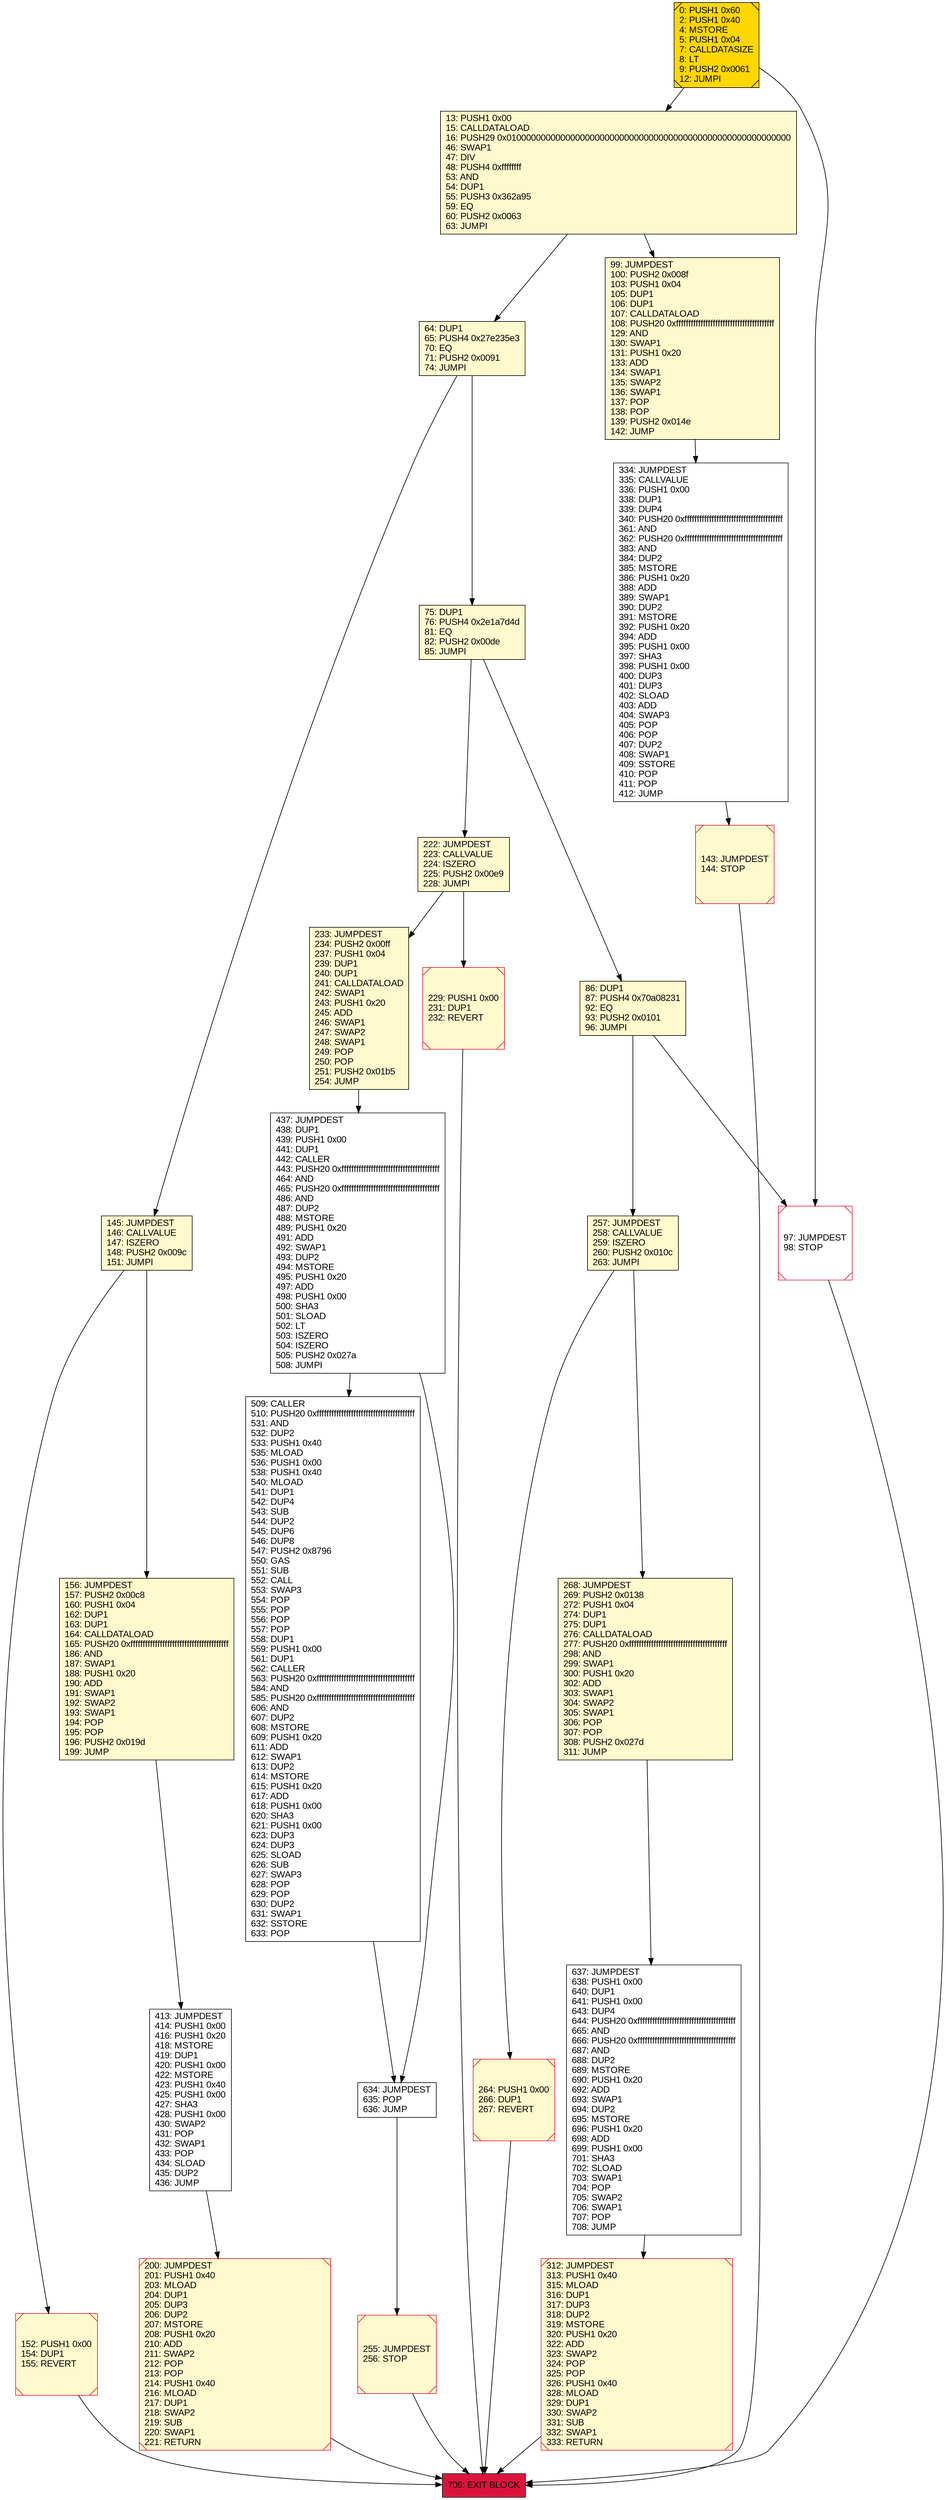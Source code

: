 digraph G {
bgcolor=transparent rankdir=UD;
node [shape=box style=filled color=black fillcolor=white fontname=arial fontcolor=black];
229 [label="229: PUSH1 0x00\l231: DUP1\l232: REVERT\l" fillcolor=lemonchiffon shape=Msquare color=crimson ];
509 [label="509: CALLER\l510: PUSH20 0xffffffffffffffffffffffffffffffffffffffff\l531: AND\l532: DUP2\l533: PUSH1 0x40\l535: MLOAD\l536: PUSH1 0x00\l538: PUSH1 0x40\l540: MLOAD\l541: DUP1\l542: DUP4\l543: SUB\l544: DUP2\l545: DUP6\l546: DUP8\l547: PUSH2 0x8796\l550: GAS\l551: SUB\l552: CALL\l553: SWAP3\l554: POP\l555: POP\l556: POP\l557: POP\l558: DUP1\l559: PUSH1 0x00\l561: DUP1\l562: CALLER\l563: PUSH20 0xffffffffffffffffffffffffffffffffffffffff\l584: AND\l585: PUSH20 0xffffffffffffffffffffffffffffffffffffffff\l606: AND\l607: DUP2\l608: MSTORE\l609: PUSH1 0x20\l611: ADD\l612: SWAP1\l613: DUP2\l614: MSTORE\l615: PUSH1 0x20\l617: ADD\l618: PUSH1 0x00\l620: SHA3\l621: PUSH1 0x00\l623: DUP3\l624: DUP3\l625: SLOAD\l626: SUB\l627: SWAP3\l628: POP\l629: POP\l630: DUP2\l631: SWAP1\l632: SSTORE\l633: POP\l" ];
64 [label="64: DUP1\l65: PUSH4 0x27e235e3\l70: EQ\l71: PUSH2 0x0091\l74: JUMPI\l" fillcolor=lemonchiffon ];
709 [label="709: EXIT BLOCK\l" fillcolor=crimson ];
413 [label="413: JUMPDEST\l414: PUSH1 0x00\l416: PUSH1 0x20\l418: MSTORE\l419: DUP1\l420: PUSH1 0x00\l422: MSTORE\l423: PUSH1 0x40\l425: PUSH1 0x00\l427: SHA3\l428: PUSH1 0x00\l430: SWAP2\l431: POP\l432: SWAP1\l433: POP\l434: SLOAD\l435: DUP2\l436: JUMP\l" ];
257 [label="257: JUMPDEST\l258: CALLVALUE\l259: ISZERO\l260: PUSH2 0x010c\l263: JUMPI\l" fillcolor=lemonchiffon ];
312 [label="312: JUMPDEST\l313: PUSH1 0x40\l315: MLOAD\l316: DUP1\l317: DUP3\l318: DUP2\l319: MSTORE\l320: PUSH1 0x20\l322: ADD\l323: SWAP2\l324: POP\l325: POP\l326: PUSH1 0x40\l328: MLOAD\l329: DUP1\l330: SWAP2\l331: SUB\l332: SWAP1\l333: RETURN\l" fillcolor=lemonchiffon shape=Msquare color=crimson ];
222 [label="222: JUMPDEST\l223: CALLVALUE\l224: ISZERO\l225: PUSH2 0x00e9\l228: JUMPI\l" fillcolor=lemonchiffon ];
13 [label="13: PUSH1 0x00\l15: CALLDATALOAD\l16: PUSH29 0x0100000000000000000000000000000000000000000000000000000000\l46: SWAP1\l47: DIV\l48: PUSH4 0xffffffff\l53: AND\l54: DUP1\l55: PUSH3 0x362a95\l59: EQ\l60: PUSH2 0x0063\l63: JUMPI\l" fillcolor=lemonchiffon ];
86 [label="86: DUP1\l87: PUSH4 0x70a08231\l92: EQ\l93: PUSH2 0x0101\l96: JUMPI\l" fillcolor=lemonchiffon ];
143 [label="143: JUMPDEST\l144: STOP\l" fillcolor=lemonchiffon shape=Msquare color=crimson ];
634 [label="634: JUMPDEST\l635: POP\l636: JUMP\l" ];
156 [label="156: JUMPDEST\l157: PUSH2 0x00c8\l160: PUSH1 0x04\l162: DUP1\l163: DUP1\l164: CALLDATALOAD\l165: PUSH20 0xffffffffffffffffffffffffffffffffffffffff\l186: AND\l187: SWAP1\l188: PUSH1 0x20\l190: ADD\l191: SWAP1\l192: SWAP2\l193: SWAP1\l194: POP\l195: POP\l196: PUSH2 0x019d\l199: JUMP\l" fillcolor=lemonchiffon ];
334 [label="334: JUMPDEST\l335: CALLVALUE\l336: PUSH1 0x00\l338: DUP1\l339: DUP4\l340: PUSH20 0xffffffffffffffffffffffffffffffffffffffff\l361: AND\l362: PUSH20 0xffffffffffffffffffffffffffffffffffffffff\l383: AND\l384: DUP2\l385: MSTORE\l386: PUSH1 0x20\l388: ADD\l389: SWAP1\l390: DUP2\l391: MSTORE\l392: PUSH1 0x20\l394: ADD\l395: PUSH1 0x00\l397: SHA3\l398: PUSH1 0x00\l400: DUP3\l401: DUP3\l402: SLOAD\l403: ADD\l404: SWAP3\l405: POP\l406: POP\l407: DUP2\l408: SWAP1\l409: SSTORE\l410: POP\l411: POP\l412: JUMP\l" ];
264 [label="264: PUSH1 0x00\l266: DUP1\l267: REVERT\l" fillcolor=lemonchiffon shape=Msquare color=crimson ];
637 [label="637: JUMPDEST\l638: PUSH1 0x00\l640: DUP1\l641: PUSH1 0x00\l643: DUP4\l644: PUSH20 0xffffffffffffffffffffffffffffffffffffffff\l665: AND\l666: PUSH20 0xffffffffffffffffffffffffffffffffffffffff\l687: AND\l688: DUP2\l689: MSTORE\l690: PUSH1 0x20\l692: ADD\l693: SWAP1\l694: DUP2\l695: MSTORE\l696: PUSH1 0x20\l698: ADD\l699: PUSH1 0x00\l701: SHA3\l702: SLOAD\l703: SWAP1\l704: POP\l705: SWAP2\l706: SWAP1\l707: POP\l708: JUMP\l" ];
0 [label="0: PUSH1 0x60\l2: PUSH1 0x40\l4: MSTORE\l5: PUSH1 0x04\l7: CALLDATASIZE\l8: LT\l9: PUSH2 0x0061\l12: JUMPI\l" fillcolor=lemonchiffon shape=Msquare fillcolor=gold ];
75 [label="75: DUP1\l76: PUSH4 0x2e1a7d4d\l81: EQ\l82: PUSH2 0x00de\l85: JUMPI\l" fillcolor=lemonchiffon ];
233 [label="233: JUMPDEST\l234: PUSH2 0x00ff\l237: PUSH1 0x04\l239: DUP1\l240: DUP1\l241: CALLDATALOAD\l242: SWAP1\l243: PUSH1 0x20\l245: ADD\l246: SWAP1\l247: SWAP2\l248: SWAP1\l249: POP\l250: POP\l251: PUSH2 0x01b5\l254: JUMP\l" fillcolor=lemonchiffon ];
255 [label="255: JUMPDEST\l256: STOP\l" fillcolor=lemonchiffon shape=Msquare color=crimson ];
97 [label="97: JUMPDEST\l98: STOP\l" shape=Msquare color=crimson ];
145 [label="145: JUMPDEST\l146: CALLVALUE\l147: ISZERO\l148: PUSH2 0x009c\l151: JUMPI\l" fillcolor=lemonchiffon ];
99 [label="99: JUMPDEST\l100: PUSH2 0x008f\l103: PUSH1 0x04\l105: DUP1\l106: DUP1\l107: CALLDATALOAD\l108: PUSH20 0xffffffffffffffffffffffffffffffffffffffff\l129: AND\l130: SWAP1\l131: PUSH1 0x20\l133: ADD\l134: SWAP1\l135: SWAP2\l136: SWAP1\l137: POP\l138: POP\l139: PUSH2 0x014e\l142: JUMP\l" fillcolor=lemonchiffon ];
152 [label="152: PUSH1 0x00\l154: DUP1\l155: REVERT\l" fillcolor=lemonchiffon shape=Msquare color=crimson ];
200 [label="200: JUMPDEST\l201: PUSH1 0x40\l203: MLOAD\l204: DUP1\l205: DUP3\l206: DUP2\l207: MSTORE\l208: PUSH1 0x20\l210: ADD\l211: SWAP2\l212: POP\l213: POP\l214: PUSH1 0x40\l216: MLOAD\l217: DUP1\l218: SWAP2\l219: SUB\l220: SWAP1\l221: RETURN\l" fillcolor=lemonchiffon shape=Msquare color=crimson ];
268 [label="268: JUMPDEST\l269: PUSH2 0x0138\l272: PUSH1 0x04\l274: DUP1\l275: DUP1\l276: CALLDATALOAD\l277: PUSH20 0xffffffffffffffffffffffffffffffffffffffff\l298: AND\l299: SWAP1\l300: PUSH1 0x20\l302: ADD\l303: SWAP1\l304: SWAP2\l305: SWAP1\l306: POP\l307: POP\l308: PUSH2 0x027d\l311: JUMP\l" fillcolor=lemonchiffon ];
437 [label="437: JUMPDEST\l438: DUP1\l439: PUSH1 0x00\l441: DUP1\l442: CALLER\l443: PUSH20 0xffffffffffffffffffffffffffffffffffffffff\l464: AND\l465: PUSH20 0xffffffffffffffffffffffffffffffffffffffff\l486: AND\l487: DUP2\l488: MSTORE\l489: PUSH1 0x20\l491: ADD\l492: SWAP1\l493: DUP2\l494: MSTORE\l495: PUSH1 0x20\l497: ADD\l498: PUSH1 0x00\l500: SHA3\l501: SLOAD\l502: LT\l503: ISZERO\l504: ISZERO\l505: PUSH2 0x027a\l508: JUMPI\l" ];
229 -> 709;
222 -> 229;
312 -> 709;
145 -> 152;
86 -> 257;
268 -> 637;
145 -> 156;
233 -> 437;
509 -> 634;
99 -> 334;
13 -> 64;
143 -> 709;
0 -> 97;
13 -> 99;
637 -> 312;
257 -> 264;
437 -> 634;
156 -> 413;
75 -> 222;
222 -> 233;
264 -> 709;
86 -> 97;
255 -> 709;
64 -> 75;
97 -> 709;
75 -> 86;
257 -> 268;
0 -> 13;
64 -> 145;
634 -> 255;
334 -> 143;
437 -> 509;
152 -> 709;
413 -> 200;
200 -> 709;
}